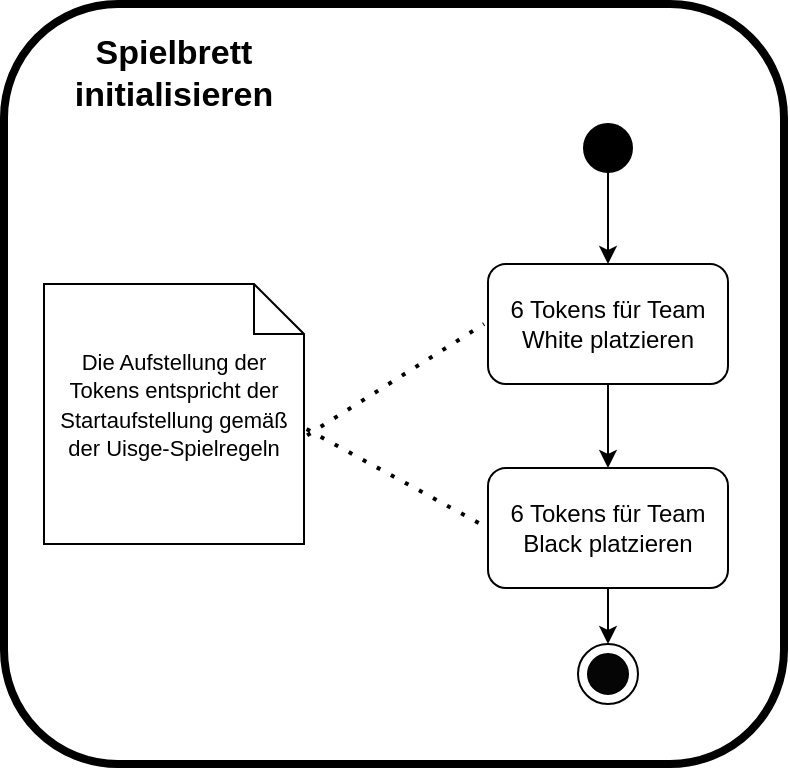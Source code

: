 <mxfile version="22.1.16" type="github">
  <diagram name="Seite-1" id="BjrcSLvYUT0Mr-v23Buy">
    <mxGraphModel dx="1434" dy="774" grid="1" gridSize="10" guides="1" tooltips="1" connect="1" arrows="1" fold="1" page="1" pageScale="1" pageWidth="827" pageHeight="583" math="0" shadow="0">
      <root>
        <mxCell id="0" />
        <mxCell id="1" parent="0" />
        <mxCell id="1vTVjZqTnuXWqWf8l5VR-2" value="" style="rounded=1;whiteSpace=wrap;html=1;fillColor=none;strokeWidth=4;" vertex="1" parent="1">
          <mxGeometry x="80" y="60" width="390" height="380" as="geometry" />
        </mxCell>
        <mxCell id="6R40W74hgl35K_KRWDg8-1" value="" style="ellipse;whiteSpace=wrap;html=1;aspect=fixed;fillColor=#000000;" parent="1" vertex="1">
          <mxGeometry x="370" y="120" width="24" height="24" as="geometry" />
        </mxCell>
        <mxCell id="6R40W74hgl35K_KRWDg8-2" value="" style="endArrow=classic;html=1;rounded=0;exitX=0.5;exitY=1;exitDx=0;exitDy=0;entryX=0.5;entryY=0;entryDx=0;entryDy=0;" parent="1" source="6R40W74hgl35K_KRWDg8-1" target="6R40W74hgl35K_KRWDg8-3" edge="1">
          <mxGeometry width="50" height="50" relative="1" as="geometry">
            <mxPoint x="410" y="290" as="sourcePoint" />
            <mxPoint x="380" y="180" as="targetPoint" />
          </mxGeometry>
        </mxCell>
        <mxCell id="6R40W74hgl35K_KRWDg8-6" style="edgeStyle=orthogonalEdgeStyle;rounded=0;orthogonalLoop=1;jettySize=auto;html=1;exitX=0.5;exitY=1;exitDx=0;exitDy=0;entryX=0.5;entryY=0;entryDx=0;entryDy=0;" parent="1" source="6R40W74hgl35K_KRWDg8-3" target="6R40W74hgl35K_KRWDg8-5" edge="1">
          <mxGeometry relative="1" as="geometry" />
        </mxCell>
        <mxCell id="6R40W74hgl35K_KRWDg8-3" value="6 Tokens für Team White platzieren" style="rounded=1;whiteSpace=wrap;html=1;" parent="1" vertex="1">
          <mxGeometry x="322" y="190" width="120" height="60" as="geometry" />
        </mxCell>
        <mxCell id="6R40W74hgl35K_KRWDg8-9" style="edgeStyle=orthogonalEdgeStyle;rounded=0;orthogonalLoop=1;jettySize=auto;html=1;exitX=0.5;exitY=1;exitDx=0;exitDy=0;entryX=0.5;entryY=0;entryDx=0;entryDy=0;" parent="1" source="6R40W74hgl35K_KRWDg8-5" target="6R40W74hgl35K_KRWDg8-7" edge="1">
          <mxGeometry relative="1" as="geometry" />
        </mxCell>
        <mxCell id="6R40W74hgl35K_KRWDg8-5" value="6 Tokens für Team Black platzieren" style="rounded=1;whiteSpace=wrap;html=1;" parent="1" vertex="1">
          <mxGeometry x="322" y="292" width="120" height="60" as="geometry" />
        </mxCell>
        <mxCell id="6R40W74hgl35K_KRWDg8-7" value="" style="ellipse;whiteSpace=wrap;html=1;aspect=fixed;" parent="1" vertex="1">
          <mxGeometry x="367" y="380" width="30" height="30" as="geometry" />
        </mxCell>
        <mxCell id="6R40W74hgl35K_KRWDg8-8" value="" style="ellipse;whiteSpace=wrap;html=1;aspect=fixed;fillColor=#050505;" parent="1" vertex="1">
          <mxGeometry x="372" y="385" width="20" height="20" as="geometry" />
        </mxCell>
        <mxCell id="6R40W74hgl35K_KRWDg8-10" value="&lt;font style=&quot;font-size: 11px;&quot;&gt;Die Aufstellung der Tokens entspricht der Startaufstellung gemäß der Uisge-Spielregeln&lt;/font&gt;" style="shape=note2;boundedLbl=1;whiteSpace=wrap;html=1;size=25;verticalAlign=top;align=center;" parent="1" vertex="1">
          <mxGeometry x="100" y="200" width="130" height="130" as="geometry" />
        </mxCell>
        <mxCell id="6R40W74hgl35K_KRWDg8-12" value="" style="endArrow=none;dashed=1;html=1;dashPattern=1 3;strokeWidth=2;rounded=0;exitX=1.012;exitY=0.582;exitDx=0;exitDy=0;exitPerimeter=0;" parent="1" source="6R40W74hgl35K_KRWDg8-10" edge="1">
          <mxGeometry width="50" height="50" relative="1" as="geometry">
            <mxPoint x="240" y="280" as="sourcePoint" />
            <mxPoint x="320" y="220" as="targetPoint" />
          </mxGeometry>
        </mxCell>
        <mxCell id="6R40W74hgl35K_KRWDg8-13" value="" style="endArrow=none;dashed=1;html=1;dashPattern=1 3;strokeWidth=2;rounded=0;exitX=1.01;exitY=0.558;exitDx=0;exitDy=0;exitPerimeter=0;entryX=0;entryY=0.5;entryDx=0;entryDy=0;" parent="1" source="6R40W74hgl35K_KRWDg8-10" target="6R40W74hgl35K_KRWDg8-5" edge="1">
          <mxGeometry width="50" height="50" relative="1" as="geometry">
            <mxPoint x="250" y="290" as="sourcePoint" />
            <mxPoint x="330" y="230" as="targetPoint" />
          </mxGeometry>
        </mxCell>
        <mxCell id="1vTVjZqTnuXWqWf8l5VR-1" value="&lt;b style=&quot;font-size: 17px;&quot;&gt;Spielbrett initialisieren&lt;br&gt;&lt;/b&gt;" style="text;html=1;strokeColor=none;fillColor=none;align=center;verticalAlign=middle;whiteSpace=wrap;rounded=0;" vertex="1" parent="1">
          <mxGeometry x="135" y="80" width="60" height="30" as="geometry" />
        </mxCell>
      </root>
    </mxGraphModel>
  </diagram>
</mxfile>
